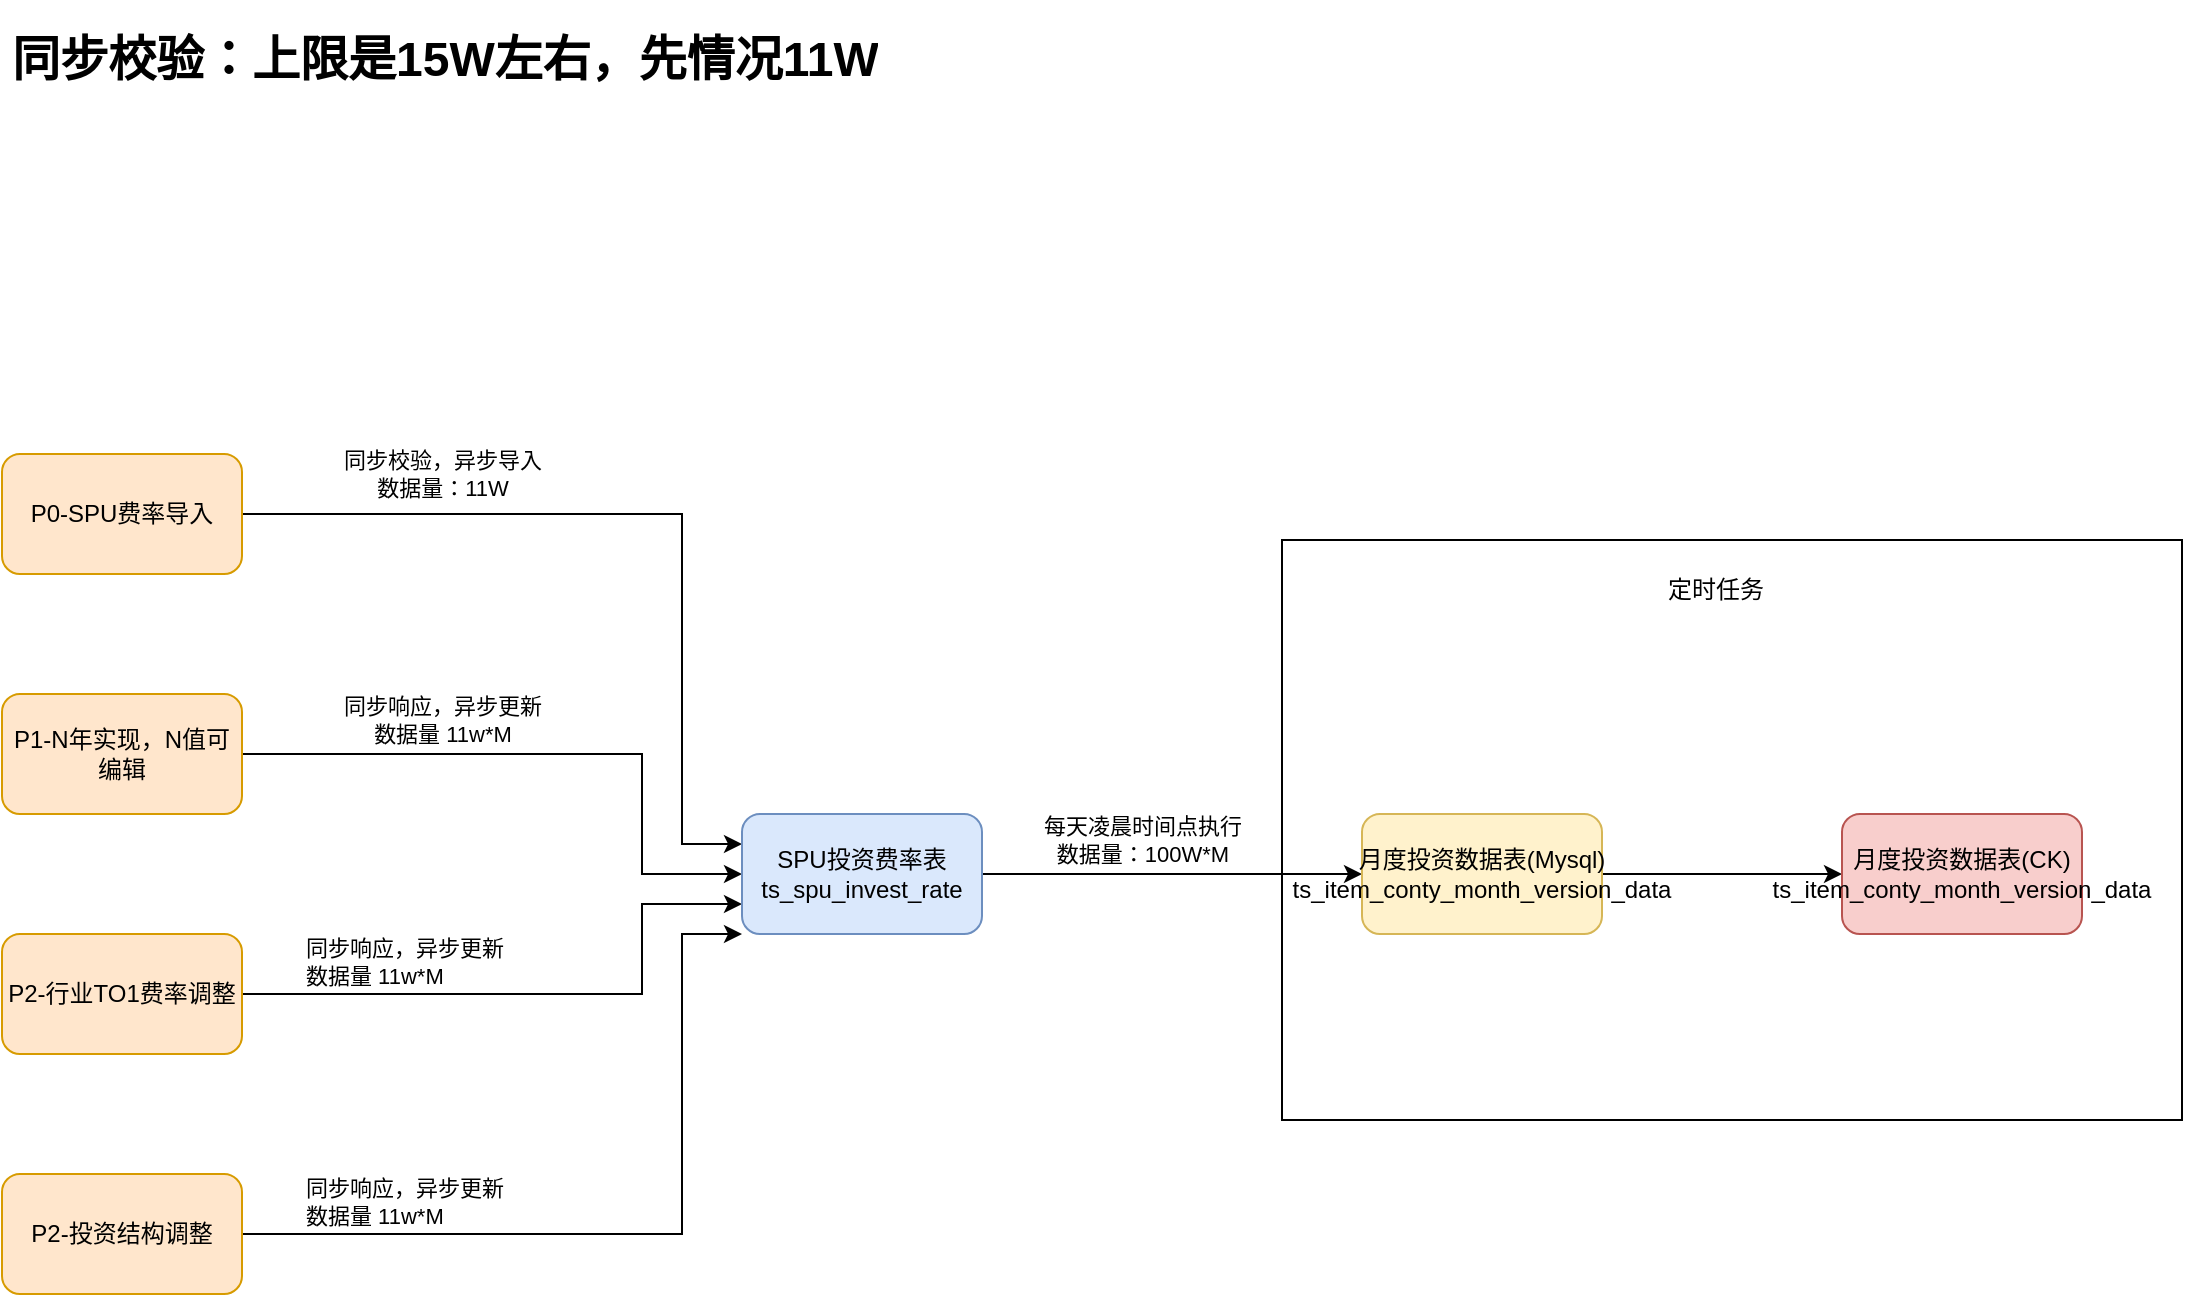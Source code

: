 <mxfile version="20.2.7" type="github">
  <diagram id="_8cgpCyfqYICssYJPzsg" name="第 1 页">
    <mxGraphModel dx="1422" dy="1955" grid="1" gridSize="10" guides="1" tooltips="1" connect="1" arrows="1" fold="1" page="1" pageScale="1" pageWidth="827" pageHeight="1169" math="0" shadow="0">
      <root>
        <mxCell id="0" />
        <mxCell id="1" parent="0" />
        <mxCell id="8wUDTte7K0LOaienTFmj-21" value="" style="rounded=0;whiteSpace=wrap;html=1;" vertex="1" parent="1">
          <mxGeometry x="640" y="70" width="450" height="290" as="geometry" />
        </mxCell>
        <mxCell id="8wUDTte7K0LOaienTFmj-7" style="edgeStyle=orthogonalEdgeStyle;rounded=0;orthogonalLoop=1;jettySize=auto;html=1;exitX=1;exitY=0.5;exitDx=0;exitDy=0;entryX=0;entryY=0.25;entryDx=0;entryDy=0;" edge="1" parent="1" source="8wUDTte7K0LOaienTFmj-1" target="8wUDTte7K0LOaienTFmj-6">
          <mxGeometry relative="1" as="geometry">
            <Array as="points">
              <mxPoint x="340" y="57" />
              <mxPoint x="340" y="222" />
            </Array>
          </mxGeometry>
        </mxCell>
        <mxCell id="8wUDTte7K0LOaienTFmj-8" value="同步校验，异步导入&lt;br&gt;数据量：11W" style="edgeLabel;html=1;align=center;verticalAlign=middle;resizable=0;points=[];" vertex="1" connectable="0" parent="8wUDTte7K0LOaienTFmj-7">
          <mxGeometry x="-0.634" y="-4" relative="1" as="geometry">
            <mxPoint x="24" y="-24" as="offset" />
          </mxGeometry>
        </mxCell>
        <mxCell id="8wUDTte7K0LOaienTFmj-1" value="&lt;div&gt;&lt;span style=&quot;background-color: initial;&quot;&gt;P0-SPU费率导入&lt;/span&gt;&lt;br&gt;&lt;/div&gt;" style="rounded=1;whiteSpace=wrap;html=1;fillColor=#ffe6cc;strokeColor=#d79b00;" vertex="1" parent="1">
          <mxGeometry y="27" width="120" height="60" as="geometry" />
        </mxCell>
        <mxCell id="8wUDTte7K0LOaienTFmj-9" style="edgeStyle=orthogonalEdgeStyle;rounded=0;orthogonalLoop=1;jettySize=auto;html=1;exitX=1;exitY=0.5;exitDx=0;exitDy=0;entryX=0;entryY=0.5;entryDx=0;entryDy=0;" edge="1" parent="1" source="8wUDTte7K0LOaienTFmj-2" target="8wUDTte7K0LOaienTFmj-6">
          <mxGeometry relative="1" as="geometry">
            <Array as="points">
              <mxPoint x="320" y="177" />
              <mxPoint x="320" y="237" />
            </Array>
          </mxGeometry>
        </mxCell>
        <mxCell id="8wUDTte7K0LOaienTFmj-10" value="同步响应，异步更新&lt;br&gt;数据量 11w*M" style="edgeLabel;html=1;align=center;verticalAlign=middle;resizable=0;points=[];" vertex="1" connectable="0" parent="8wUDTte7K0LOaienTFmj-9">
          <mxGeometry x="-0.503" y="-4" relative="1" as="geometry">
            <mxPoint x="23" y="-21" as="offset" />
          </mxGeometry>
        </mxCell>
        <mxCell id="8wUDTte7K0LOaienTFmj-2" value="P1-N年实现，N值可编辑" style="rounded=1;whiteSpace=wrap;html=1;fillColor=#ffe6cc;strokeColor=#d79b00;" vertex="1" parent="1">
          <mxGeometry y="147" width="120" height="60" as="geometry" />
        </mxCell>
        <mxCell id="8wUDTte7K0LOaienTFmj-11" style="edgeStyle=orthogonalEdgeStyle;rounded=0;orthogonalLoop=1;jettySize=auto;html=1;exitX=1;exitY=0.5;exitDx=0;exitDy=0;entryX=0;entryY=0.75;entryDx=0;entryDy=0;" edge="1" parent="1" source="8wUDTte7K0LOaienTFmj-3" target="8wUDTte7K0LOaienTFmj-6">
          <mxGeometry relative="1" as="geometry">
            <Array as="points">
              <mxPoint x="320" y="297" />
              <mxPoint x="320" y="252" />
            </Array>
          </mxGeometry>
        </mxCell>
        <mxCell id="8wUDTte7K0LOaienTFmj-3" value="P2-行业TO1费率调整" style="rounded=1;whiteSpace=wrap;html=1;fillColor=#ffe6cc;strokeColor=#d79b00;" vertex="1" parent="1">
          <mxGeometry y="267" width="120" height="60" as="geometry" />
        </mxCell>
        <mxCell id="8wUDTte7K0LOaienTFmj-13" style="edgeStyle=orthogonalEdgeStyle;rounded=0;orthogonalLoop=1;jettySize=auto;html=1;exitX=1;exitY=0.5;exitDx=0;exitDy=0;entryX=0;entryY=1;entryDx=0;entryDy=0;" edge="1" parent="1" source="8wUDTte7K0LOaienTFmj-4" target="8wUDTte7K0LOaienTFmj-6">
          <mxGeometry relative="1" as="geometry">
            <Array as="points">
              <mxPoint x="340" y="417" />
              <mxPoint x="340" y="267" />
            </Array>
          </mxGeometry>
        </mxCell>
        <mxCell id="8wUDTte7K0LOaienTFmj-4" value="P2-投资结构调整" style="rounded=1;whiteSpace=wrap;html=1;fillColor=#ffe6cc;strokeColor=#d79b00;" vertex="1" parent="1">
          <mxGeometry y="387" width="120" height="60" as="geometry" />
        </mxCell>
        <mxCell id="8wUDTte7K0LOaienTFmj-16" value="" style="edgeStyle=orthogonalEdgeStyle;rounded=0;orthogonalLoop=1;jettySize=auto;html=1;" edge="1" parent="1" source="8wUDTte7K0LOaienTFmj-6" target="8wUDTte7K0LOaienTFmj-15">
          <mxGeometry relative="1" as="geometry" />
        </mxCell>
        <mxCell id="8wUDTte7K0LOaienTFmj-20" value="每天凌晨时间点执行&lt;br&gt;数据量：100W*M" style="edgeLabel;html=1;align=center;verticalAlign=middle;resizable=0;points=[];" vertex="1" connectable="0" parent="8wUDTte7K0LOaienTFmj-16">
          <mxGeometry x="-0.361" relative="1" as="geometry">
            <mxPoint x="19" y="-17" as="offset" />
          </mxGeometry>
        </mxCell>
        <mxCell id="8wUDTte7K0LOaienTFmj-6" value="SPU投资费率表&lt;br&gt;ts_spu_invest_rate" style="rounded=1;whiteSpace=wrap;html=1;fillColor=#dae8fc;strokeColor=#6c8ebf;" vertex="1" parent="1">
          <mxGeometry x="370" y="207" width="120" height="60" as="geometry" />
        </mxCell>
        <mxCell id="8wUDTte7K0LOaienTFmj-12" value="&lt;span style=&quot;color: rgb(0, 0, 0); font-family: Helvetica; font-size: 11px; font-style: normal; font-variant-ligatures: normal; font-variant-caps: normal; font-weight: 400; letter-spacing: normal; orphans: 2; text-align: center; text-indent: 0px; text-transform: none; widows: 2; word-spacing: 0px; -webkit-text-stroke-width: 0px; background-color: rgb(255, 255, 255); text-decoration-thickness: initial; text-decoration-style: initial; text-decoration-color: initial; float: none; display: inline !important;&quot;&gt;同步响应，异步更新&lt;/span&gt;&lt;br style=&quot;color: rgb(0, 0, 0); font-family: Helvetica; font-size: 11px; font-style: normal; font-variant-ligatures: normal; font-variant-caps: normal; font-weight: 400; letter-spacing: normal; orphans: 2; text-align: center; text-indent: 0px; text-transform: none; widows: 2; word-spacing: 0px; -webkit-text-stroke-width: 0px; text-decoration-thickness: initial; text-decoration-style: initial; text-decoration-color: initial;&quot;&gt;&lt;span style=&quot;color: rgb(0, 0, 0); font-family: Helvetica; font-size: 11px; font-style: normal; font-variant-ligatures: normal; font-variant-caps: normal; font-weight: 400; letter-spacing: normal; orphans: 2; text-align: center; text-indent: 0px; text-transform: none; widows: 2; word-spacing: 0px; -webkit-text-stroke-width: 0px; background-color: rgb(255, 255, 255); text-decoration-thickness: initial; text-decoration-style: initial; text-decoration-color: initial; float: none; display: inline !important;&quot;&gt;数据量 11w*M&lt;/span&gt;" style="text;whiteSpace=wrap;html=1;" vertex="1" parent="1">
          <mxGeometry x="150" y="260" width="140" height="50" as="geometry" />
        </mxCell>
        <mxCell id="8wUDTte7K0LOaienTFmj-14" value="&lt;span style=&quot;color: rgb(0, 0, 0); font-family: Helvetica; font-size: 11px; font-style: normal; font-variant-ligatures: normal; font-variant-caps: normal; font-weight: 400; letter-spacing: normal; orphans: 2; text-align: center; text-indent: 0px; text-transform: none; widows: 2; word-spacing: 0px; -webkit-text-stroke-width: 0px; background-color: rgb(255, 255, 255); text-decoration-thickness: initial; text-decoration-style: initial; text-decoration-color: initial; float: none; display: inline !important;&quot;&gt;同步响应，异步更新&lt;/span&gt;&lt;br style=&quot;color: rgb(0, 0, 0); font-family: Helvetica; font-size: 11px; font-style: normal; font-variant-ligatures: normal; font-variant-caps: normal; font-weight: 400; letter-spacing: normal; orphans: 2; text-align: center; text-indent: 0px; text-transform: none; widows: 2; word-spacing: 0px; -webkit-text-stroke-width: 0px; text-decoration-thickness: initial; text-decoration-style: initial; text-decoration-color: initial;&quot;&gt;&lt;span style=&quot;color: rgb(0, 0, 0); font-family: Helvetica; font-size: 11px; font-style: normal; font-variant-ligatures: normal; font-variant-caps: normal; font-weight: 400; letter-spacing: normal; orphans: 2; text-align: center; text-indent: 0px; text-transform: none; widows: 2; word-spacing: 0px; -webkit-text-stroke-width: 0px; background-color: rgb(255, 255, 255); text-decoration-thickness: initial; text-decoration-style: initial; text-decoration-color: initial; float: none; display: inline !important;&quot;&gt;数据量 11w*M&lt;/span&gt;" style="text;whiteSpace=wrap;html=1;" vertex="1" parent="1">
          <mxGeometry x="150" y="380" width="140" height="50" as="geometry" />
        </mxCell>
        <mxCell id="8wUDTte7K0LOaienTFmj-19" value="" style="edgeStyle=orthogonalEdgeStyle;rounded=0;orthogonalLoop=1;jettySize=auto;html=1;" edge="1" parent="1" source="8wUDTte7K0LOaienTFmj-15" target="8wUDTte7K0LOaienTFmj-18">
          <mxGeometry relative="1" as="geometry" />
        </mxCell>
        <mxCell id="8wUDTte7K0LOaienTFmj-15" value="月度投资数据表(Mysql)&lt;br&gt;ts_item_conty_month_version_data" style="whiteSpace=wrap;html=1;fillColor=#fff2cc;strokeColor=#d6b656;rounded=1;" vertex="1" parent="1">
          <mxGeometry x="680" y="207" width="120" height="60" as="geometry" />
        </mxCell>
        <mxCell id="8wUDTte7K0LOaienTFmj-18" value="月度投资数据表(CK)&lt;br&gt;ts_item_conty_month_version_data" style="whiteSpace=wrap;html=1;fillColor=#f8cecc;strokeColor=#b85450;rounded=1;" vertex="1" parent="1">
          <mxGeometry x="920" y="207" width="120" height="60" as="geometry" />
        </mxCell>
        <mxCell id="8wUDTte7K0LOaienTFmj-22" value="定时任务" style="text;html=1;strokeColor=none;fillColor=none;align=center;verticalAlign=middle;whiteSpace=wrap;rounded=0;" vertex="1" parent="1">
          <mxGeometry x="827" y="80" width="60" height="30" as="geometry" />
        </mxCell>
        <mxCell id="8wUDTte7K0LOaienTFmj-23" value="&lt;h1&gt;同步校验：上限是15W左右，先情况11W&lt;/h1&gt;" style="text;html=1;strokeColor=none;fillColor=none;spacing=5;spacingTop=-20;whiteSpace=wrap;overflow=hidden;rounded=0;" vertex="1" parent="1">
          <mxGeometry y="-190" width="460" height="100" as="geometry" />
        </mxCell>
      </root>
    </mxGraphModel>
  </diagram>
</mxfile>
